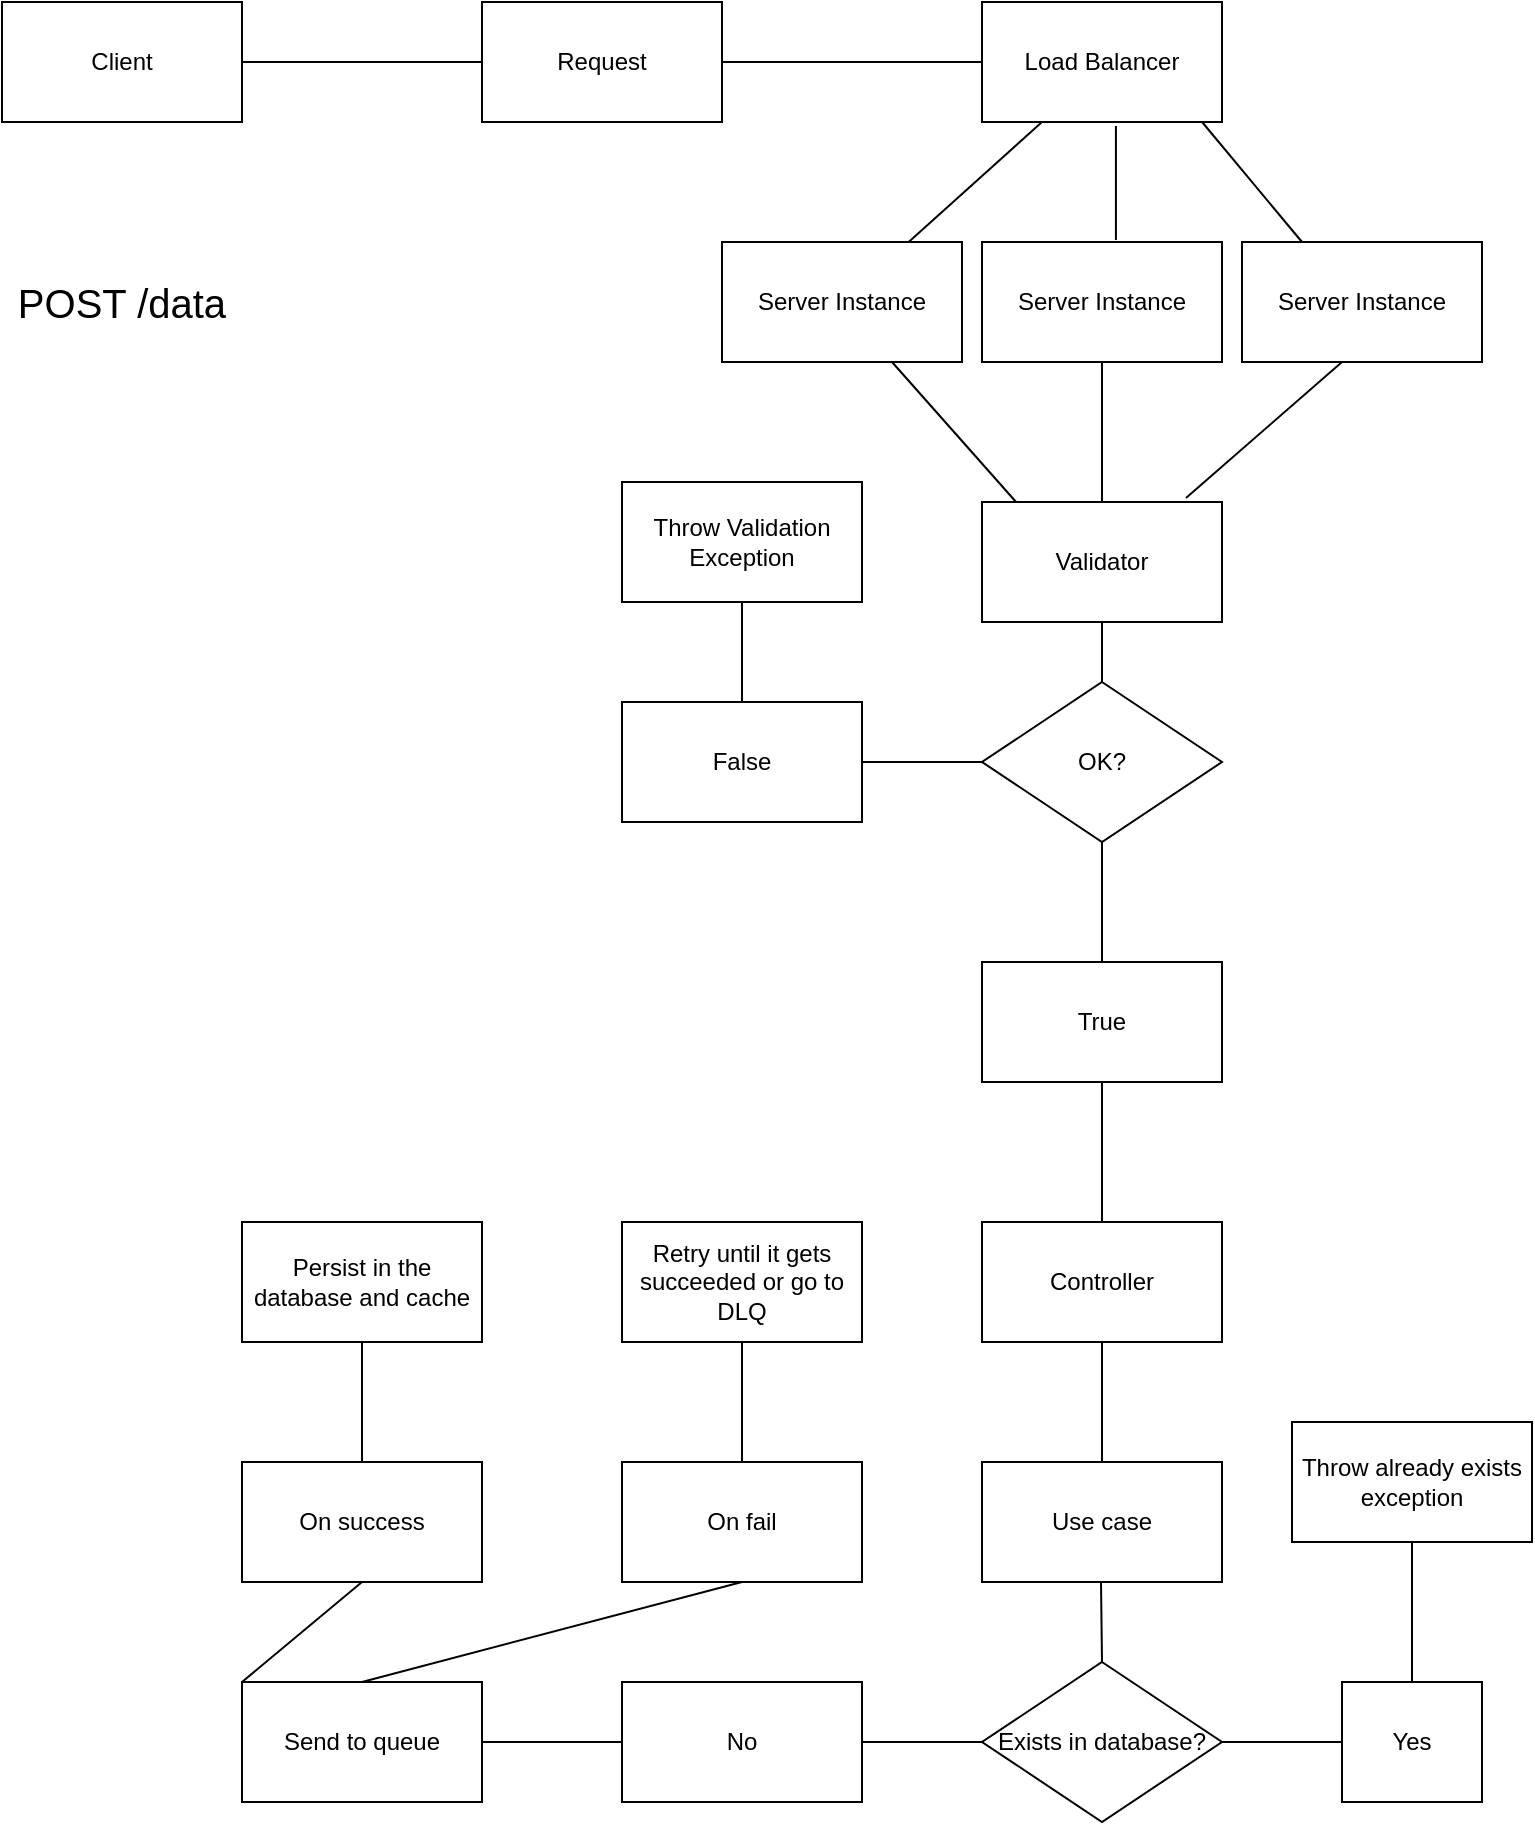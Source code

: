 <mxfile version="27.0.9">
  <diagram name="Page-1" id="fdV504U4xet4ldh_xDFa">
    <mxGraphModel dx="1426" dy="795" grid="1" gridSize="10" guides="1" tooltips="1" connect="1" arrows="1" fold="1" page="1" pageScale="1" pageWidth="850" pageHeight="1100" math="0" shadow="0">
      <root>
        <mxCell id="0" />
        <mxCell id="1" parent="0" />
        <mxCell id="Hoky9U-U06vc9Q2vWvt2-1" value="Client" style="rounded=0;whiteSpace=wrap;html=1;" parent="1" vertex="1">
          <mxGeometry x="40" y="120" width="120" height="60" as="geometry" />
        </mxCell>
        <mxCell id="Hoky9U-U06vc9Q2vWvt2-3" value="" style="endArrow=none;html=1;rounded=0;exitX=1;exitY=0.5;exitDx=0;exitDy=0;entryX=0;entryY=0.5;entryDx=0;entryDy=0;" parent="1" source="Hoky9U-U06vc9Q2vWvt2-1" target="Hoky9U-U06vc9Q2vWvt2-4" edge="1">
          <mxGeometry width="50" height="50" relative="1" as="geometry">
            <mxPoint x="400" y="440" as="sourcePoint" />
            <mxPoint x="450" y="390" as="targetPoint" />
          </mxGeometry>
        </mxCell>
        <mxCell id="Hoky9U-U06vc9Q2vWvt2-4" value="Request" style="rounded=0;whiteSpace=wrap;html=1;" parent="1" vertex="1">
          <mxGeometry x="280" y="120" width="120" height="60" as="geometry" />
        </mxCell>
        <mxCell id="Hoky9U-U06vc9Q2vWvt2-5" value="Load Balancer" style="rounded=0;whiteSpace=wrap;html=1;" parent="1" vertex="1">
          <mxGeometry x="530" y="120" width="120" height="60" as="geometry" />
        </mxCell>
        <mxCell id="Hoky9U-U06vc9Q2vWvt2-6" value="" style="endArrow=none;html=1;rounded=0;entryX=0;entryY=0.5;entryDx=0;entryDy=0;exitX=1;exitY=0.5;exitDx=0;exitDy=0;" parent="1" source="Hoky9U-U06vc9Q2vWvt2-4" target="Hoky9U-U06vc9Q2vWvt2-5" edge="1">
          <mxGeometry width="50" height="50" relative="1" as="geometry">
            <mxPoint x="400" y="440" as="sourcePoint" />
            <mxPoint x="450" y="390" as="targetPoint" />
          </mxGeometry>
        </mxCell>
        <mxCell id="Hoky9U-U06vc9Q2vWvt2-7" value="&lt;div&gt;Server Instance&lt;/div&gt;" style="rounded=0;whiteSpace=wrap;html=1;" parent="1" vertex="1">
          <mxGeometry x="400" y="240" width="120" height="60" as="geometry" />
        </mxCell>
        <mxCell id="Hoky9U-U06vc9Q2vWvt2-8" value="&lt;div&gt;Server Instance&lt;/div&gt;" style="rounded=0;whiteSpace=wrap;html=1;" parent="1" vertex="1">
          <mxGeometry x="530" y="240" width="120" height="60" as="geometry" />
        </mxCell>
        <mxCell id="Hoky9U-U06vc9Q2vWvt2-9" value="&lt;div&gt;Server Instance&lt;/div&gt;" style="rounded=0;whiteSpace=wrap;html=1;" parent="1" vertex="1">
          <mxGeometry x="660" y="240" width="120" height="60" as="geometry" />
        </mxCell>
        <mxCell id="Hoky9U-U06vc9Q2vWvt2-10" value="" style="endArrow=none;html=1;rounded=0;entryX=0.25;entryY=1;entryDx=0;entryDy=0;" parent="1" source="Hoky9U-U06vc9Q2vWvt2-7" target="Hoky9U-U06vc9Q2vWvt2-5" edge="1">
          <mxGeometry width="50" height="50" relative="1" as="geometry">
            <mxPoint x="400" y="440" as="sourcePoint" />
            <mxPoint x="450" y="390" as="targetPoint" />
          </mxGeometry>
        </mxCell>
        <mxCell id="Hoky9U-U06vc9Q2vWvt2-11" value="" style="endArrow=none;html=1;rounded=0;entryX=0.558;entryY=1.033;entryDx=0;entryDy=0;entryPerimeter=0;exitX=0.558;exitY=-0.017;exitDx=0;exitDy=0;exitPerimeter=0;" parent="1" source="Hoky9U-U06vc9Q2vWvt2-8" target="Hoky9U-U06vc9Q2vWvt2-5" edge="1">
          <mxGeometry width="50" height="50" relative="1" as="geometry">
            <mxPoint x="600" y="230" as="sourcePoint" />
            <mxPoint x="450" y="390" as="targetPoint" />
          </mxGeometry>
        </mxCell>
        <mxCell id="Hoky9U-U06vc9Q2vWvt2-12" value="" style="endArrow=none;html=1;rounded=0;entryX=0.917;entryY=1;entryDx=0;entryDy=0;entryPerimeter=0;exitX=0.25;exitY=0;exitDx=0;exitDy=0;" parent="1" source="Hoky9U-U06vc9Q2vWvt2-9" target="Hoky9U-U06vc9Q2vWvt2-5" edge="1">
          <mxGeometry width="50" height="50" relative="1" as="geometry">
            <mxPoint x="400" y="440" as="sourcePoint" />
            <mxPoint x="450" y="390" as="targetPoint" />
          </mxGeometry>
        </mxCell>
        <mxCell id="Hoky9U-U06vc9Q2vWvt2-13" value="Validator" style="rounded=0;whiteSpace=wrap;html=1;" parent="1" vertex="1">
          <mxGeometry x="530" y="370" width="120" height="60" as="geometry" />
        </mxCell>
        <mxCell id="Hoky9U-U06vc9Q2vWvt2-14" value="" style="endArrow=none;html=1;rounded=0;exitX=0.142;exitY=0;exitDx=0;exitDy=0;exitPerimeter=0;" parent="1" source="Hoky9U-U06vc9Q2vWvt2-13" edge="1">
          <mxGeometry width="50" height="50" relative="1" as="geometry">
            <mxPoint x="435" y="350" as="sourcePoint" />
            <mxPoint x="485" y="300" as="targetPoint" />
          </mxGeometry>
        </mxCell>
        <mxCell id="Hoky9U-U06vc9Q2vWvt2-15" value="" style="endArrow=none;html=1;rounded=0;exitX=0.5;exitY=0;exitDx=0;exitDy=0;" parent="1" source="Hoky9U-U06vc9Q2vWvt2-13" edge="1">
          <mxGeometry width="50" height="50" relative="1" as="geometry">
            <mxPoint x="540" y="350" as="sourcePoint" />
            <mxPoint x="590" y="300" as="targetPoint" />
          </mxGeometry>
        </mxCell>
        <mxCell id="Hoky9U-U06vc9Q2vWvt2-16" value="" style="endArrow=none;html=1;rounded=0;exitX=0.85;exitY=-0.033;exitDx=0;exitDy=0;exitPerimeter=0;" parent="1" source="Hoky9U-U06vc9Q2vWvt2-13" edge="1">
          <mxGeometry width="50" height="50" relative="1" as="geometry">
            <mxPoint x="660" y="350" as="sourcePoint" />
            <mxPoint x="710" y="300" as="targetPoint" />
          </mxGeometry>
        </mxCell>
        <mxCell id="Hoky9U-U06vc9Q2vWvt2-17" value="OK?" style="rhombus;whiteSpace=wrap;html=1;" parent="1" vertex="1">
          <mxGeometry x="530" y="460" width="120" height="80" as="geometry" />
        </mxCell>
        <mxCell id="Hoky9U-U06vc9Q2vWvt2-19" value="" style="endArrow=none;html=1;rounded=0;entryX=0.5;entryY=1;entryDx=0;entryDy=0;" parent="1" source="Hoky9U-U06vc9Q2vWvt2-17" target="Hoky9U-U06vc9Q2vWvt2-13" edge="1">
          <mxGeometry width="50" height="50" relative="1" as="geometry">
            <mxPoint x="400" y="470" as="sourcePoint" />
            <mxPoint x="450" y="420" as="targetPoint" />
          </mxGeometry>
        </mxCell>
        <mxCell id="Hoky9U-U06vc9Q2vWvt2-20" value="" style="endArrow=none;html=1;rounded=0;exitX=0;exitY=0.5;exitDx=0;exitDy=0;" parent="1" source="Hoky9U-U06vc9Q2vWvt2-17" target="Hoky9U-U06vc9Q2vWvt2-21" edge="1">
          <mxGeometry width="50" height="50" relative="1" as="geometry">
            <mxPoint x="400" y="470" as="sourcePoint" />
            <mxPoint x="450" y="420" as="targetPoint" />
          </mxGeometry>
        </mxCell>
        <mxCell id="Hoky9U-U06vc9Q2vWvt2-21" value="False" style="rounded=0;whiteSpace=wrap;html=1;" parent="1" vertex="1">
          <mxGeometry x="350" y="470" width="120" height="60" as="geometry" />
        </mxCell>
        <mxCell id="Hoky9U-U06vc9Q2vWvt2-22" value="Throw Validation Exception" style="rounded=0;whiteSpace=wrap;html=1;" parent="1" vertex="1">
          <mxGeometry x="350" y="360" width="120" height="60" as="geometry" />
        </mxCell>
        <mxCell id="Hoky9U-U06vc9Q2vWvt2-23" value="" style="endArrow=none;html=1;rounded=0;entryX=0.5;entryY=1;entryDx=0;entryDy=0;exitX=0.5;exitY=0;exitDx=0;exitDy=0;" parent="1" source="Hoky9U-U06vc9Q2vWvt2-21" target="Hoky9U-U06vc9Q2vWvt2-22" edge="1">
          <mxGeometry width="50" height="50" relative="1" as="geometry">
            <mxPoint x="400" y="470" as="sourcePoint" />
            <mxPoint x="450" y="420" as="targetPoint" />
          </mxGeometry>
        </mxCell>
        <mxCell id="Hoky9U-U06vc9Q2vWvt2-25" value="True" style="rounded=0;whiteSpace=wrap;html=1;" parent="1" vertex="1">
          <mxGeometry x="530" y="600" width="120" height="60" as="geometry" />
        </mxCell>
        <mxCell id="Hoky9U-U06vc9Q2vWvt2-26" value="" style="endArrow=none;html=1;rounded=0;exitX=0.5;exitY=0;exitDx=0;exitDy=0;" parent="1" source="Hoky9U-U06vc9Q2vWvt2-25" edge="1">
          <mxGeometry width="50" height="50" relative="1" as="geometry">
            <mxPoint x="540" y="590" as="sourcePoint" />
            <mxPoint x="590" y="540" as="targetPoint" />
          </mxGeometry>
        </mxCell>
        <mxCell id="Hoky9U-U06vc9Q2vWvt2-27" value="Controller" style="rounded=0;whiteSpace=wrap;html=1;" parent="1" vertex="1">
          <mxGeometry x="530" y="730" width="120" height="60" as="geometry" />
        </mxCell>
        <mxCell id="Hoky9U-U06vc9Q2vWvt2-28" value="Use case" style="rounded=0;whiteSpace=wrap;html=1;" parent="1" vertex="1">
          <mxGeometry x="530" y="850" width="120" height="60" as="geometry" />
        </mxCell>
        <mxCell id="Hoky9U-U06vc9Q2vWvt2-29" value="" style="endArrow=none;html=1;rounded=0;exitX=0.5;exitY=0;exitDx=0;exitDy=0;" parent="1" source="Hoky9U-U06vc9Q2vWvt2-28" edge="1">
          <mxGeometry width="50" height="50" relative="1" as="geometry">
            <mxPoint x="540" y="840" as="sourcePoint" />
            <mxPoint x="590" y="790" as="targetPoint" />
          </mxGeometry>
        </mxCell>
        <mxCell id="Hoky9U-U06vc9Q2vWvt2-30" value="" style="endArrow=none;html=1;rounded=0;entryX=0.5;entryY=1;entryDx=0;entryDy=0;" parent="1" source="Hoky9U-U06vc9Q2vWvt2-27" target="Hoky9U-U06vc9Q2vWvt2-25" edge="1">
          <mxGeometry width="50" height="50" relative="1" as="geometry">
            <mxPoint x="550" y="710" as="sourcePoint" />
            <mxPoint x="600" y="660" as="targetPoint" />
          </mxGeometry>
        </mxCell>
        <mxCell id="Hoky9U-U06vc9Q2vWvt2-32" value="Exists in database?" style="rhombus;whiteSpace=wrap;html=1;" parent="1" vertex="1">
          <mxGeometry x="530" y="950" width="120" height="80" as="geometry" />
        </mxCell>
        <mxCell id="Hoky9U-U06vc9Q2vWvt2-33" value="" style="endArrow=none;html=1;rounded=0;" parent="1" edge="1">
          <mxGeometry width="50" height="50" relative="1" as="geometry">
            <mxPoint x="590" y="950" as="sourcePoint" />
            <mxPoint x="589.5" y="910" as="targetPoint" />
          </mxGeometry>
        </mxCell>
        <mxCell id="Hoky9U-U06vc9Q2vWvt2-34" value="Yes" style="rounded=0;whiteSpace=wrap;html=1;" parent="1" vertex="1">
          <mxGeometry x="710" y="960" width="70" height="60" as="geometry" />
        </mxCell>
        <mxCell id="Hoky9U-U06vc9Q2vWvt2-35" value="" style="endArrow=none;html=1;rounded=0;entryX=0;entryY=0.5;entryDx=0;entryDy=0;" parent="1" target="Hoky9U-U06vc9Q2vWvt2-34" edge="1">
          <mxGeometry width="50" height="50" relative="1" as="geometry">
            <mxPoint x="650" y="990" as="sourcePoint" />
            <mxPoint x="700" y="940" as="targetPoint" />
          </mxGeometry>
        </mxCell>
        <mxCell id="Hoky9U-U06vc9Q2vWvt2-36" value="Throw already exists exception" style="rounded=0;whiteSpace=wrap;html=1;" parent="1" vertex="1">
          <mxGeometry x="685" y="830" width="120" height="60" as="geometry" />
        </mxCell>
        <mxCell id="Hoky9U-U06vc9Q2vWvt2-37" value="" style="endArrow=none;html=1;rounded=0;exitX=0.5;exitY=0;exitDx=0;exitDy=0;" parent="1" source="Hoky9U-U06vc9Q2vWvt2-34" edge="1">
          <mxGeometry width="50" height="50" relative="1" as="geometry">
            <mxPoint x="695" y="940" as="sourcePoint" />
            <mxPoint x="745" y="890" as="targetPoint" />
          </mxGeometry>
        </mxCell>
        <mxCell id="Hoky9U-U06vc9Q2vWvt2-38" value="Send to queue" style="rounded=0;whiteSpace=wrap;html=1;" parent="1" vertex="1">
          <mxGeometry x="160" y="960" width="120" height="60" as="geometry" />
        </mxCell>
        <mxCell id="Hoky9U-U06vc9Q2vWvt2-39" value="" style="endArrow=none;html=1;rounded=0;entryX=0;entryY=0.5;entryDx=0;entryDy=0;" parent="1" target="Hoky9U-U06vc9Q2vWvt2-32" edge="1">
          <mxGeometry width="50" height="50" relative="1" as="geometry">
            <mxPoint x="470" y="990" as="sourcePoint" />
            <mxPoint x="520" y="940" as="targetPoint" />
          </mxGeometry>
        </mxCell>
        <mxCell id="Hoky9U-U06vc9Q2vWvt2-40" value="On success" style="rounded=0;whiteSpace=wrap;html=1;" parent="1" vertex="1">
          <mxGeometry x="160" y="850" width="120" height="60" as="geometry" />
        </mxCell>
        <mxCell id="Hoky9U-U06vc9Q2vWvt2-41" value="On fail" style="rounded=0;whiteSpace=wrap;html=1;" parent="1" vertex="1">
          <mxGeometry x="350" y="850" width="120" height="60" as="geometry" />
        </mxCell>
        <mxCell id="Hoky9U-U06vc9Q2vWvt2-42" value="Retry until it gets succeeded or go to DLQ" style="rounded=0;whiteSpace=wrap;html=1;" parent="1" vertex="1">
          <mxGeometry x="350" y="730" width="120" height="60" as="geometry" />
        </mxCell>
        <mxCell id="Hoky9U-U06vc9Q2vWvt2-43" value="Persist in the database and cache" style="rounded=0;whiteSpace=wrap;html=1;" parent="1" vertex="1">
          <mxGeometry x="160" y="730" width="120" height="60" as="geometry" />
        </mxCell>
        <mxCell id="Hoky9U-U06vc9Q2vWvt2-44" value="" style="endArrow=none;html=1;rounded=0;exitX=0.5;exitY=0;exitDx=0;exitDy=0;entryX=0.5;entryY=1;entryDx=0;entryDy=0;" parent="1" source="Hoky9U-U06vc9Q2vWvt2-41" target="Hoky9U-U06vc9Q2vWvt2-42" edge="1">
          <mxGeometry width="50" height="50" relative="1" as="geometry">
            <mxPoint x="400" y="830" as="sourcePoint" />
            <mxPoint x="450" y="780" as="targetPoint" />
          </mxGeometry>
        </mxCell>
        <mxCell id="Hoky9U-U06vc9Q2vWvt2-45" value="" style="endArrow=none;html=1;rounded=0;entryX=0.5;entryY=1;entryDx=0;entryDy=0;" parent="1" target="Hoky9U-U06vc9Q2vWvt2-43" edge="1">
          <mxGeometry width="50" height="50" relative="1" as="geometry">
            <mxPoint x="220" y="850" as="sourcePoint" />
            <mxPoint x="270" y="800" as="targetPoint" />
          </mxGeometry>
        </mxCell>
        <mxCell id="Hoky9U-U06vc9Q2vWvt2-46" value="" style="endArrow=none;html=1;rounded=0;entryX=0.5;entryY=1;entryDx=0;entryDy=0;exitX=0;exitY=0;exitDx=0;exitDy=0;" parent="1" source="Hoky9U-U06vc9Q2vWvt2-38" target="Hoky9U-U06vc9Q2vWvt2-40" edge="1">
          <mxGeometry width="50" height="50" relative="1" as="geometry">
            <mxPoint x="170" y="960" as="sourcePoint" />
            <mxPoint x="220" y="910" as="targetPoint" />
          </mxGeometry>
        </mxCell>
        <mxCell id="Hoky9U-U06vc9Q2vWvt2-47" value="" style="endArrow=none;html=1;rounded=0;entryX=0.5;entryY=1;entryDx=0;entryDy=0;exitX=0.5;exitY=0;exitDx=0;exitDy=0;" parent="1" source="Hoky9U-U06vc9Q2vWvt2-38" target="Hoky9U-U06vc9Q2vWvt2-41" edge="1">
          <mxGeometry width="50" height="50" relative="1" as="geometry">
            <mxPoint x="410" y="960" as="sourcePoint" />
            <mxPoint x="460" y="910" as="targetPoint" />
          </mxGeometry>
        </mxCell>
        <mxCell id="Hoky9U-U06vc9Q2vWvt2-48" value="POST /data" style="text;html=1;align=center;verticalAlign=middle;whiteSpace=wrap;rounded=0;fontSize=20;" parent="1" vertex="1">
          <mxGeometry x="40" y="255" width="120" height="30" as="geometry" />
        </mxCell>
        <mxCell id="x3oeuFsYieJq4Om2TeEp-1" value="No" style="rounded=0;whiteSpace=wrap;html=1;" vertex="1" parent="1">
          <mxGeometry x="350" y="960" width="120" height="60" as="geometry" />
        </mxCell>
        <mxCell id="x3oeuFsYieJq4Om2TeEp-2" value="" style="endArrow=none;html=1;rounded=0;exitX=1;exitY=0.5;exitDx=0;exitDy=0;entryX=0;entryY=0.5;entryDx=0;entryDy=0;" edge="1" parent="1" source="Hoky9U-U06vc9Q2vWvt2-38" target="x3oeuFsYieJq4Om2TeEp-1">
          <mxGeometry width="50" height="50" relative="1" as="geometry">
            <mxPoint x="300" y="1000" as="sourcePoint" />
            <mxPoint x="350" y="950" as="targetPoint" />
          </mxGeometry>
        </mxCell>
      </root>
    </mxGraphModel>
  </diagram>
</mxfile>
